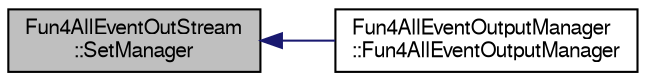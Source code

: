 digraph "Fun4AllEventOutStream::SetManager"
{
  bgcolor="transparent";
  edge [fontname="FreeSans",fontsize="10",labelfontname="FreeSans",labelfontsize="10"];
  node [fontname="FreeSans",fontsize="10",shape=record];
  rankdir="LR";
  Node1 [label="Fun4AllEventOutStream\l::SetManager",height=0.2,width=0.4,color="black", fillcolor="grey75", style="filled" fontcolor="black"];
  Node1 -> Node2 [dir="back",color="midnightblue",fontsize="10",style="solid",fontname="FreeSans"];
  Node2 [label="Fun4AllEventOutputManager\l::Fun4AllEventOutputManager",height=0.2,width=0.4,color="black",URL="$d2/d4a/classFun4AllEventOutputManager.html#a123dae7d339d74386bb0e2412aac95cd"];
}
